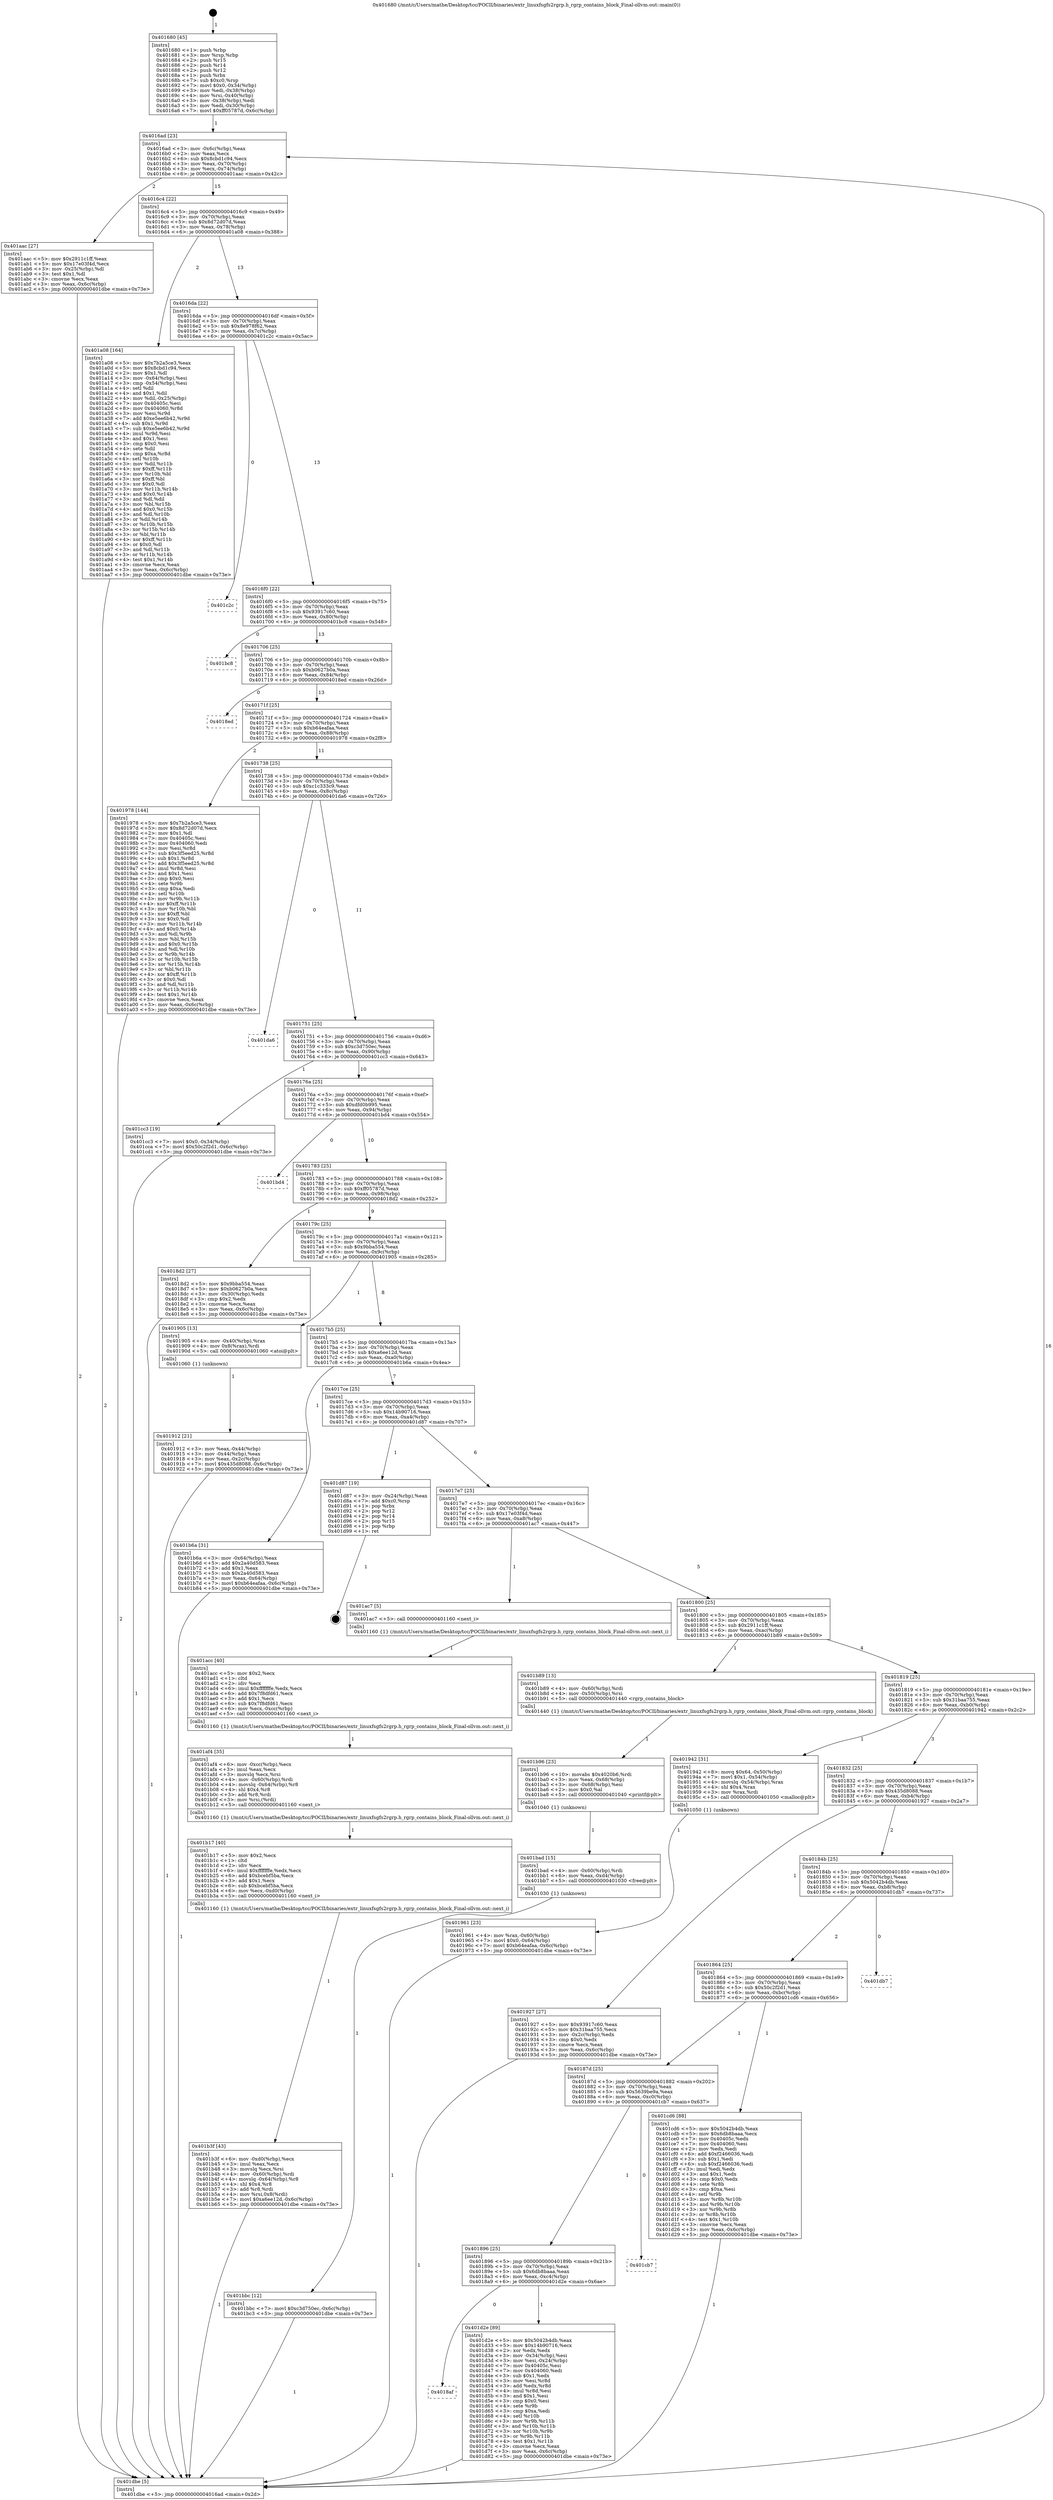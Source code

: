 digraph "0x401680" {
  label = "0x401680 (/mnt/c/Users/mathe/Desktop/tcc/POCII/binaries/extr_linuxfsgfs2rgrp.h_rgrp_contains_block_Final-ollvm.out::main(0))"
  labelloc = "t"
  node[shape=record]

  Entry [label="",width=0.3,height=0.3,shape=circle,fillcolor=black,style=filled]
  "0x4016ad" [label="{
     0x4016ad [23]\l
     | [instrs]\l
     &nbsp;&nbsp;0x4016ad \<+3\>: mov -0x6c(%rbp),%eax\l
     &nbsp;&nbsp;0x4016b0 \<+2\>: mov %eax,%ecx\l
     &nbsp;&nbsp;0x4016b2 \<+6\>: sub $0x8cbd1c94,%ecx\l
     &nbsp;&nbsp;0x4016b8 \<+3\>: mov %eax,-0x70(%rbp)\l
     &nbsp;&nbsp;0x4016bb \<+3\>: mov %ecx,-0x74(%rbp)\l
     &nbsp;&nbsp;0x4016be \<+6\>: je 0000000000401aac \<main+0x42c\>\l
  }"]
  "0x401aac" [label="{
     0x401aac [27]\l
     | [instrs]\l
     &nbsp;&nbsp;0x401aac \<+5\>: mov $0x2911c1ff,%eax\l
     &nbsp;&nbsp;0x401ab1 \<+5\>: mov $0x17e03f4d,%ecx\l
     &nbsp;&nbsp;0x401ab6 \<+3\>: mov -0x25(%rbp),%dl\l
     &nbsp;&nbsp;0x401ab9 \<+3\>: test $0x1,%dl\l
     &nbsp;&nbsp;0x401abc \<+3\>: cmovne %ecx,%eax\l
     &nbsp;&nbsp;0x401abf \<+3\>: mov %eax,-0x6c(%rbp)\l
     &nbsp;&nbsp;0x401ac2 \<+5\>: jmp 0000000000401dbe \<main+0x73e\>\l
  }"]
  "0x4016c4" [label="{
     0x4016c4 [22]\l
     | [instrs]\l
     &nbsp;&nbsp;0x4016c4 \<+5\>: jmp 00000000004016c9 \<main+0x49\>\l
     &nbsp;&nbsp;0x4016c9 \<+3\>: mov -0x70(%rbp),%eax\l
     &nbsp;&nbsp;0x4016cc \<+5\>: sub $0x8d72d07d,%eax\l
     &nbsp;&nbsp;0x4016d1 \<+3\>: mov %eax,-0x78(%rbp)\l
     &nbsp;&nbsp;0x4016d4 \<+6\>: je 0000000000401a08 \<main+0x388\>\l
  }"]
  Exit [label="",width=0.3,height=0.3,shape=circle,fillcolor=black,style=filled,peripheries=2]
  "0x401a08" [label="{
     0x401a08 [164]\l
     | [instrs]\l
     &nbsp;&nbsp;0x401a08 \<+5\>: mov $0x7b2a5ce3,%eax\l
     &nbsp;&nbsp;0x401a0d \<+5\>: mov $0x8cbd1c94,%ecx\l
     &nbsp;&nbsp;0x401a12 \<+2\>: mov $0x1,%dl\l
     &nbsp;&nbsp;0x401a14 \<+3\>: mov -0x64(%rbp),%esi\l
     &nbsp;&nbsp;0x401a17 \<+3\>: cmp -0x54(%rbp),%esi\l
     &nbsp;&nbsp;0x401a1a \<+4\>: setl %dil\l
     &nbsp;&nbsp;0x401a1e \<+4\>: and $0x1,%dil\l
     &nbsp;&nbsp;0x401a22 \<+4\>: mov %dil,-0x25(%rbp)\l
     &nbsp;&nbsp;0x401a26 \<+7\>: mov 0x40405c,%esi\l
     &nbsp;&nbsp;0x401a2d \<+8\>: mov 0x404060,%r8d\l
     &nbsp;&nbsp;0x401a35 \<+3\>: mov %esi,%r9d\l
     &nbsp;&nbsp;0x401a38 \<+7\>: add $0xe5ee6b42,%r9d\l
     &nbsp;&nbsp;0x401a3f \<+4\>: sub $0x1,%r9d\l
     &nbsp;&nbsp;0x401a43 \<+7\>: sub $0xe5ee6b42,%r9d\l
     &nbsp;&nbsp;0x401a4a \<+4\>: imul %r9d,%esi\l
     &nbsp;&nbsp;0x401a4e \<+3\>: and $0x1,%esi\l
     &nbsp;&nbsp;0x401a51 \<+3\>: cmp $0x0,%esi\l
     &nbsp;&nbsp;0x401a54 \<+4\>: sete %dil\l
     &nbsp;&nbsp;0x401a58 \<+4\>: cmp $0xa,%r8d\l
     &nbsp;&nbsp;0x401a5c \<+4\>: setl %r10b\l
     &nbsp;&nbsp;0x401a60 \<+3\>: mov %dil,%r11b\l
     &nbsp;&nbsp;0x401a63 \<+4\>: xor $0xff,%r11b\l
     &nbsp;&nbsp;0x401a67 \<+3\>: mov %r10b,%bl\l
     &nbsp;&nbsp;0x401a6a \<+3\>: xor $0xff,%bl\l
     &nbsp;&nbsp;0x401a6d \<+3\>: xor $0x0,%dl\l
     &nbsp;&nbsp;0x401a70 \<+3\>: mov %r11b,%r14b\l
     &nbsp;&nbsp;0x401a73 \<+4\>: and $0x0,%r14b\l
     &nbsp;&nbsp;0x401a77 \<+3\>: and %dl,%dil\l
     &nbsp;&nbsp;0x401a7a \<+3\>: mov %bl,%r15b\l
     &nbsp;&nbsp;0x401a7d \<+4\>: and $0x0,%r15b\l
     &nbsp;&nbsp;0x401a81 \<+3\>: and %dl,%r10b\l
     &nbsp;&nbsp;0x401a84 \<+3\>: or %dil,%r14b\l
     &nbsp;&nbsp;0x401a87 \<+3\>: or %r10b,%r15b\l
     &nbsp;&nbsp;0x401a8a \<+3\>: xor %r15b,%r14b\l
     &nbsp;&nbsp;0x401a8d \<+3\>: or %bl,%r11b\l
     &nbsp;&nbsp;0x401a90 \<+4\>: xor $0xff,%r11b\l
     &nbsp;&nbsp;0x401a94 \<+3\>: or $0x0,%dl\l
     &nbsp;&nbsp;0x401a97 \<+3\>: and %dl,%r11b\l
     &nbsp;&nbsp;0x401a9a \<+3\>: or %r11b,%r14b\l
     &nbsp;&nbsp;0x401a9d \<+4\>: test $0x1,%r14b\l
     &nbsp;&nbsp;0x401aa1 \<+3\>: cmovne %ecx,%eax\l
     &nbsp;&nbsp;0x401aa4 \<+3\>: mov %eax,-0x6c(%rbp)\l
     &nbsp;&nbsp;0x401aa7 \<+5\>: jmp 0000000000401dbe \<main+0x73e\>\l
  }"]
  "0x4016da" [label="{
     0x4016da [22]\l
     | [instrs]\l
     &nbsp;&nbsp;0x4016da \<+5\>: jmp 00000000004016df \<main+0x5f\>\l
     &nbsp;&nbsp;0x4016df \<+3\>: mov -0x70(%rbp),%eax\l
     &nbsp;&nbsp;0x4016e2 \<+5\>: sub $0x8e978f62,%eax\l
     &nbsp;&nbsp;0x4016e7 \<+3\>: mov %eax,-0x7c(%rbp)\l
     &nbsp;&nbsp;0x4016ea \<+6\>: je 0000000000401c2c \<main+0x5ac\>\l
  }"]
  "0x4018af" [label="{
     0x4018af\l
  }", style=dashed]
  "0x401c2c" [label="{
     0x401c2c\l
  }", style=dashed]
  "0x4016f0" [label="{
     0x4016f0 [22]\l
     | [instrs]\l
     &nbsp;&nbsp;0x4016f0 \<+5\>: jmp 00000000004016f5 \<main+0x75\>\l
     &nbsp;&nbsp;0x4016f5 \<+3\>: mov -0x70(%rbp),%eax\l
     &nbsp;&nbsp;0x4016f8 \<+5\>: sub $0x93917c60,%eax\l
     &nbsp;&nbsp;0x4016fd \<+3\>: mov %eax,-0x80(%rbp)\l
     &nbsp;&nbsp;0x401700 \<+6\>: je 0000000000401bc8 \<main+0x548\>\l
  }"]
  "0x401d2e" [label="{
     0x401d2e [89]\l
     | [instrs]\l
     &nbsp;&nbsp;0x401d2e \<+5\>: mov $0x5042b4db,%eax\l
     &nbsp;&nbsp;0x401d33 \<+5\>: mov $0x14b90716,%ecx\l
     &nbsp;&nbsp;0x401d38 \<+2\>: xor %edx,%edx\l
     &nbsp;&nbsp;0x401d3a \<+3\>: mov -0x34(%rbp),%esi\l
     &nbsp;&nbsp;0x401d3d \<+3\>: mov %esi,-0x24(%rbp)\l
     &nbsp;&nbsp;0x401d40 \<+7\>: mov 0x40405c,%esi\l
     &nbsp;&nbsp;0x401d47 \<+7\>: mov 0x404060,%edi\l
     &nbsp;&nbsp;0x401d4e \<+3\>: sub $0x1,%edx\l
     &nbsp;&nbsp;0x401d51 \<+3\>: mov %esi,%r8d\l
     &nbsp;&nbsp;0x401d54 \<+3\>: add %edx,%r8d\l
     &nbsp;&nbsp;0x401d57 \<+4\>: imul %r8d,%esi\l
     &nbsp;&nbsp;0x401d5b \<+3\>: and $0x1,%esi\l
     &nbsp;&nbsp;0x401d5e \<+3\>: cmp $0x0,%esi\l
     &nbsp;&nbsp;0x401d61 \<+4\>: sete %r9b\l
     &nbsp;&nbsp;0x401d65 \<+3\>: cmp $0xa,%edi\l
     &nbsp;&nbsp;0x401d68 \<+4\>: setl %r10b\l
     &nbsp;&nbsp;0x401d6c \<+3\>: mov %r9b,%r11b\l
     &nbsp;&nbsp;0x401d6f \<+3\>: and %r10b,%r11b\l
     &nbsp;&nbsp;0x401d72 \<+3\>: xor %r10b,%r9b\l
     &nbsp;&nbsp;0x401d75 \<+3\>: or %r9b,%r11b\l
     &nbsp;&nbsp;0x401d78 \<+4\>: test $0x1,%r11b\l
     &nbsp;&nbsp;0x401d7c \<+3\>: cmovne %ecx,%eax\l
     &nbsp;&nbsp;0x401d7f \<+3\>: mov %eax,-0x6c(%rbp)\l
     &nbsp;&nbsp;0x401d82 \<+5\>: jmp 0000000000401dbe \<main+0x73e\>\l
  }"]
  "0x401bc8" [label="{
     0x401bc8\l
  }", style=dashed]
  "0x401706" [label="{
     0x401706 [25]\l
     | [instrs]\l
     &nbsp;&nbsp;0x401706 \<+5\>: jmp 000000000040170b \<main+0x8b\>\l
     &nbsp;&nbsp;0x40170b \<+3\>: mov -0x70(%rbp),%eax\l
     &nbsp;&nbsp;0x40170e \<+5\>: sub $0xb0627b0a,%eax\l
     &nbsp;&nbsp;0x401713 \<+6\>: mov %eax,-0x84(%rbp)\l
     &nbsp;&nbsp;0x401719 \<+6\>: je 00000000004018ed \<main+0x26d\>\l
  }"]
  "0x401896" [label="{
     0x401896 [25]\l
     | [instrs]\l
     &nbsp;&nbsp;0x401896 \<+5\>: jmp 000000000040189b \<main+0x21b\>\l
     &nbsp;&nbsp;0x40189b \<+3\>: mov -0x70(%rbp),%eax\l
     &nbsp;&nbsp;0x40189e \<+5\>: sub $0x6db8baaa,%eax\l
     &nbsp;&nbsp;0x4018a3 \<+6\>: mov %eax,-0xc4(%rbp)\l
     &nbsp;&nbsp;0x4018a9 \<+6\>: je 0000000000401d2e \<main+0x6ae\>\l
  }"]
  "0x4018ed" [label="{
     0x4018ed\l
  }", style=dashed]
  "0x40171f" [label="{
     0x40171f [25]\l
     | [instrs]\l
     &nbsp;&nbsp;0x40171f \<+5\>: jmp 0000000000401724 \<main+0xa4\>\l
     &nbsp;&nbsp;0x401724 \<+3\>: mov -0x70(%rbp),%eax\l
     &nbsp;&nbsp;0x401727 \<+5\>: sub $0xb64eafaa,%eax\l
     &nbsp;&nbsp;0x40172c \<+6\>: mov %eax,-0x88(%rbp)\l
     &nbsp;&nbsp;0x401732 \<+6\>: je 0000000000401978 \<main+0x2f8\>\l
  }"]
  "0x401cb7" [label="{
     0x401cb7\l
  }", style=dashed]
  "0x401978" [label="{
     0x401978 [144]\l
     | [instrs]\l
     &nbsp;&nbsp;0x401978 \<+5\>: mov $0x7b2a5ce3,%eax\l
     &nbsp;&nbsp;0x40197d \<+5\>: mov $0x8d72d07d,%ecx\l
     &nbsp;&nbsp;0x401982 \<+2\>: mov $0x1,%dl\l
     &nbsp;&nbsp;0x401984 \<+7\>: mov 0x40405c,%esi\l
     &nbsp;&nbsp;0x40198b \<+7\>: mov 0x404060,%edi\l
     &nbsp;&nbsp;0x401992 \<+3\>: mov %esi,%r8d\l
     &nbsp;&nbsp;0x401995 \<+7\>: sub $0x3f5eed25,%r8d\l
     &nbsp;&nbsp;0x40199c \<+4\>: sub $0x1,%r8d\l
     &nbsp;&nbsp;0x4019a0 \<+7\>: add $0x3f5eed25,%r8d\l
     &nbsp;&nbsp;0x4019a7 \<+4\>: imul %r8d,%esi\l
     &nbsp;&nbsp;0x4019ab \<+3\>: and $0x1,%esi\l
     &nbsp;&nbsp;0x4019ae \<+3\>: cmp $0x0,%esi\l
     &nbsp;&nbsp;0x4019b1 \<+4\>: sete %r9b\l
     &nbsp;&nbsp;0x4019b5 \<+3\>: cmp $0xa,%edi\l
     &nbsp;&nbsp;0x4019b8 \<+4\>: setl %r10b\l
     &nbsp;&nbsp;0x4019bc \<+3\>: mov %r9b,%r11b\l
     &nbsp;&nbsp;0x4019bf \<+4\>: xor $0xff,%r11b\l
     &nbsp;&nbsp;0x4019c3 \<+3\>: mov %r10b,%bl\l
     &nbsp;&nbsp;0x4019c6 \<+3\>: xor $0xff,%bl\l
     &nbsp;&nbsp;0x4019c9 \<+3\>: xor $0x0,%dl\l
     &nbsp;&nbsp;0x4019cc \<+3\>: mov %r11b,%r14b\l
     &nbsp;&nbsp;0x4019cf \<+4\>: and $0x0,%r14b\l
     &nbsp;&nbsp;0x4019d3 \<+3\>: and %dl,%r9b\l
     &nbsp;&nbsp;0x4019d6 \<+3\>: mov %bl,%r15b\l
     &nbsp;&nbsp;0x4019d9 \<+4\>: and $0x0,%r15b\l
     &nbsp;&nbsp;0x4019dd \<+3\>: and %dl,%r10b\l
     &nbsp;&nbsp;0x4019e0 \<+3\>: or %r9b,%r14b\l
     &nbsp;&nbsp;0x4019e3 \<+3\>: or %r10b,%r15b\l
     &nbsp;&nbsp;0x4019e6 \<+3\>: xor %r15b,%r14b\l
     &nbsp;&nbsp;0x4019e9 \<+3\>: or %bl,%r11b\l
     &nbsp;&nbsp;0x4019ec \<+4\>: xor $0xff,%r11b\l
     &nbsp;&nbsp;0x4019f0 \<+3\>: or $0x0,%dl\l
     &nbsp;&nbsp;0x4019f3 \<+3\>: and %dl,%r11b\l
     &nbsp;&nbsp;0x4019f6 \<+3\>: or %r11b,%r14b\l
     &nbsp;&nbsp;0x4019f9 \<+4\>: test $0x1,%r14b\l
     &nbsp;&nbsp;0x4019fd \<+3\>: cmovne %ecx,%eax\l
     &nbsp;&nbsp;0x401a00 \<+3\>: mov %eax,-0x6c(%rbp)\l
     &nbsp;&nbsp;0x401a03 \<+5\>: jmp 0000000000401dbe \<main+0x73e\>\l
  }"]
  "0x401738" [label="{
     0x401738 [25]\l
     | [instrs]\l
     &nbsp;&nbsp;0x401738 \<+5\>: jmp 000000000040173d \<main+0xbd\>\l
     &nbsp;&nbsp;0x40173d \<+3\>: mov -0x70(%rbp),%eax\l
     &nbsp;&nbsp;0x401740 \<+5\>: sub $0xc1c333c9,%eax\l
     &nbsp;&nbsp;0x401745 \<+6\>: mov %eax,-0x8c(%rbp)\l
     &nbsp;&nbsp;0x40174b \<+6\>: je 0000000000401da6 \<main+0x726\>\l
  }"]
  "0x40187d" [label="{
     0x40187d [25]\l
     | [instrs]\l
     &nbsp;&nbsp;0x40187d \<+5\>: jmp 0000000000401882 \<main+0x202\>\l
     &nbsp;&nbsp;0x401882 \<+3\>: mov -0x70(%rbp),%eax\l
     &nbsp;&nbsp;0x401885 \<+5\>: sub $0x5639be9a,%eax\l
     &nbsp;&nbsp;0x40188a \<+6\>: mov %eax,-0xc0(%rbp)\l
     &nbsp;&nbsp;0x401890 \<+6\>: je 0000000000401cb7 \<main+0x637\>\l
  }"]
  "0x401da6" [label="{
     0x401da6\l
  }", style=dashed]
  "0x401751" [label="{
     0x401751 [25]\l
     | [instrs]\l
     &nbsp;&nbsp;0x401751 \<+5\>: jmp 0000000000401756 \<main+0xd6\>\l
     &nbsp;&nbsp;0x401756 \<+3\>: mov -0x70(%rbp),%eax\l
     &nbsp;&nbsp;0x401759 \<+5\>: sub $0xc3d750ec,%eax\l
     &nbsp;&nbsp;0x40175e \<+6\>: mov %eax,-0x90(%rbp)\l
     &nbsp;&nbsp;0x401764 \<+6\>: je 0000000000401cc3 \<main+0x643\>\l
  }"]
  "0x401cd6" [label="{
     0x401cd6 [88]\l
     | [instrs]\l
     &nbsp;&nbsp;0x401cd6 \<+5\>: mov $0x5042b4db,%eax\l
     &nbsp;&nbsp;0x401cdb \<+5\>: mov $0x6db8baaa,%ecx\l
     &nbsp;&nbsp;0x401ce0 \<+7\>: mov 0x40405c,%edx\l
     &nbsp;&nbsp;0x401ce7 \<+7\>: mov 0x404060,%esi\l
     &nbsp;&nbsp;0x401cee \<+2\>: mov %edx,%edi\l
     &nbsp;&nbsp;0x401cf0 \<+6\>: add $0xf2466036,%edi\l
     &nbsp;&nbsp;0x401cf6 \<+3\>: sub $0x1,%edi\l
     &nbsp;&nbsp;0x401cf9 \<+6\>: sub $0xf2466036,%edi\l
     &nbsp;&nbsp;0x401cff \<+3\>: imul %edi,%edx\l
     &nbsp;&nbsp;0x401d02 \<+3\>: and $0x1,%edx\l
     &nbsp;&nbsp;0x401d05 \<+3\>: cmp $0x0,%edx\l
     &nbsp;&nbsp;0x401d08 \<+4\>: sete %r8b\l
     &nbsp;&nbsp;0x401d0c \<+3\>: cmp $0xa,%esi\l
     &nbsp;&nbsp;0x401d0f \<+4\>: setl %r9b\l
     &nbsp;&nbsp;0x401d13 \<+3\>: mov %r8b,%r10b\l
     &nbsp;&nbsp;0x401d16 \<+3\>: and %r9b,%r10b\l
     &nbsp;&nbsp;0x401d19 \<+3\>: xor %r9b,%r8b\l
     &nbsp;&nbsp;0x401d1c \<+3\>: or %r8b,%r10b\l
     &nbsp;&nbsp;0x401d1f \<+4\>: test $0x1,%r10b\l
     &nbsp;&nbsp;0x401d23 \<+3\>: cmovne %ecx,%eax\l
     &nbsp;&nbsp;0x401d26 \<+3\>: mov %eax,-0x6c(%rbp)\l
     &nbsp;&nbsp;0x401d29 \<+5\>: jmp 0000000000401dbe \<main+0x73e\>\l
  }"]
  "0x401cc3" [label="{
     0x401cc3 [19]\l
     | [instrs]\l
     &nbsp;&nbsp;0x401cc3 \<+7\>: movl $0x0,-0x34(%rbp)\l
     &nbsp;&nbsp;0x401cca \<+7\>: movl $0x50c2f2d1,-0x6c(%rbp)\l
     &nbsp;&nbsp;0x401cd1 \<+5\>: jmp 0000000000401dbe \<main+0x73e\>\l
  }"]
  "0x40176a" [label="{
     0x40176a [25]\l
     | [instrs]\l
     &nbsp;&nbsp;0x40176a \<+5\>: jmp 000000000040176f \<main+0xef\>\l
     &nbsp;&nbsp;0x40176f \<+3\>: mov -0x70(%rbp),%eax\l
     &nbsp;&nbsp;0x401772 \<+5\>: sub $0xdfd0b995,%eax\l
     &nbsp;&nbsp;0x401777 \<+6\>: mov %eax,-0x94(%rbp)\l
     &nbsp;&nbsp;0x40177d \<+6\>: je 0000000000401bd4 \<main+0x554\>\l
  }"]
  "0x401864" [label="{
     0x401864 [25]\l
     | [instrs]\l
     &nbsp;&nbsp;0x401864 \<+5\>: jmp 0000000000401869 \<main+0x1e9\>\l
     &nbsp;&nbsp;0x401869 \<+3\>: mov -0x70(%rbp),%eax\l
     &nbsp;&nbsp;0x40186c \<+5\>: sub $0x50c2f2d1,%eax\l
     &nbsp;&nbsp;0x401871 \<+6\>: mov %eax,-0xbc(%rbp)\l
     &nbsp;&nbsp;0x401877 \<+6\>: je 0000000000401cd6 \<main+0x656\>\l
  }"]
  "0x401bd4" [label="{
     0x401bd4\l
  }", style=dashed]
  "0x401783" [label="{
     0x401783 [25]\l
     | [instrs]\l
     &nbsp;&nbsp;0x401783 \<+5\>: jmp 0000000000401788 \<main+0x108\>\l
     &nbsp;&nbsp;0x401788 \<+3\>: mov -0x70(%rbp),%eax\l
     &nbsp;&nbsp;0x40178b \<+5\>: sub $0xff05787d,%eax\l
     &nbsp;&nbsp;0x401790 \<+6\>: mov %eax,-0x98(%rbp)\l
     &nbsp;&nbsp;0x401796 \<+6\>: je 00000000004018d2 \<main+0x252\>\l
  }"]
  "0x401db7" [label="{
     0x401db7\l
  }", style=dashed]
  "0x4018d2" [label="{
     0x4018d2 [27]\l
     | [instrs]\l
     &nbsp;&nbsp;0x4018d2 \<+5\>: mov $0x9bba554,%eax\l
     &nbsp;&nbsp;0x4018d7 \<+5\>: mov $0xb0627b0a,%ecx\l
     &nbsp;&nbsp;0x4018dc \<+3\>: mov -0x30(%rbp),%edx\l
     &nbsp;&nbsp;0x4018df \<+3\>: cmp $0x2,%edx\l
     &nbsp;&nbsp;0x4018e2 \<+3\>: cmovne %ecx,%eax\l
     &nbsp;&nbsp;0x4018e5 \<+3\>: mov %eax,-0x6c(%rbp)\l
     &nbsp;&nbsp;0x4018e8 \<+5\>: jmp 0000000000401dbe \<main+0x73e\>\l
  }"]
  "0x40179c" [label="{
     0x40179c [25]\l
     | [instrs]\l
     &nbsp;&nbsp;0x40179c \<+5\>: jmp 00000000004017a1 \<main+0x121\>\l
     &nbsp;&nbsp;0x4017a1 \<+3\>: mov -0x70(%rbp),%eax\l
     &nbsp;&nbsp;0x4017a4 \<+5\>: sub $0x9bba554,%eax\l
     &nbsp;&nbsp;0x4017a9 \<+6\>: mov %eax,-0x9c(%rbp)\l
     &nbsp;&nbsp;0x4017af \<+6\>: je 0000000000401905 \<main+0x285\>\l
  }"]
  "0x401dbe" [label="{
     0x401dbe [5]\l
     | [instrs]\l
     &nbsp;&nbsp;0x401dbe \<+5\>: jmp 00000000004016ad \<main+0x2d\>\l
  }"]
  "0x401680" [label="{
     0x401680 [45]\l
     | [instrs]\l
     &nbsp;&nbsp;0x401680 \<+1\>: push %rbp\l
     &nbsp;&nbsp;0x401681 \<+3\>: mov %rsp,%rbp\l
     &nbsp;&nbsp;0x401684 \<+2\>: push %r15\l
     &nbsp;&nbsp;0x401686 \<+2\>: push %r14\l
     &nbsp;&nbsp;0x401688 \<+2\>: push %r12\l
     &nbsp;&nbsp;0x40168a \<+1\>: push %rbx\l
     &nbsp;&nbsp;0x40168b \<+7\>: sub $0xc0,%rsp\l
     &nbsp;&nbsp;0x401692 \<+7\>: movl $0x0,-0x34(%rbp)\l
     &nbsp;&nbsp;0x401699 \<+3\>: mov %edi,-0x38(%rbp)\l
     &nbsp;&nbsp;0x40169c \<+4\>: mov %rsi,-0x40(%rbp)\l
     &nbsp;&nbsp;0x4016a0 \<+3\>: mov -0x38(%rbp),%edi\l
     &nbsp;&nbsp;0x4016a3 \<+3\>: mov %edi,-0x30(%rbp)\l
     &nbsp;&nbsp;0x4016a6 \<+7\>: movl $0xff05787d,-0x6c(%rbp)\l
  }"]
  "0x401bbc" [label="{
     0x401bbc [12]\l
     | [instrs]\l
     &nbsp;&nbsp;0x401bbc \<+7\>: movl $0xc3d750ec,-0x6c(%rbp)\l
     &nbsp;&nbsp;0x401bc3 \<+5\>: jmp 0000000000401dbe \<main+0x73e\>\l
  }"]
  "0x401905" [label="{
     0x401905 [13]\l
     | [instrs]\l
     &nbsp;&nbsp;0x401905 \<+4\>: mov -0x40(%rbp),%rax\l
     &nbsp;&nbsp;0x401909 \<+4\>: mov 0x8(%rax),%rdi\l
     &nbsp;&nbsp;0x40190d \<+5\>: call 0000000000401060 \<atoi@plt\>\l
     | [calls]\l
     &nbsp;&nbsp;0x401060 \{1\} (unknown)\l
  }"]
  "0x4017b5" [label="{
     0x4017b5 [25]\l
     | [instrs]\l
     &nbsp;&nbsp;0x4017b5 \<+5\>: jmp 00000000004017ba \<main+0x13a\>\l
     &nbsp;&nbsp;0x4017ba \<+3\>: mov -0x70(%rbp),%eax\l
     &nbsp;&nbsp;0x4017bd \<+5\>: sub $0xa6ee12d,%eax\l
     &nbsp;&nbsp;0x4017c2 \<+6\>: mov %eax,-0xa0(%rbp)\l
     &nbsp;&nbsp;0x4017c8 \<+6\>: je 0000000000401b6a \<main+0x4ea\>\l
  }"]
  "0x401912" [label="{
     0x401912 [21]\l
     | [instrs]\l
     &nbsp;&nbsp;0x401912 \<+3\>: mov %eax,-0x44(%rbp)\l
     &nbsp;&nbsp;0x401915 \<+3\>: mov -0x44(%rbp),%eax\l
     &nbsp;&nbsp;0x401918 \<+3\>: mov %eax,-0x2c(%rbp)\l
     &nbsp;&nbsp;0x40191b \<+7\>: movl $0x435d8088,-0x6c(%rbp)\l
     &nbsp;&nbsp;0x401922 \<+5\>: jmp 0000000000401dbe \<main+0x73e\>\l
  }"]
  "0x401bad" [label="{
     0x401bad [15]\l
     | [instrs]\l
     &nbsp;&nbsp;0x401bad \<+4\>: mov -0x60(%rbp),%rdi\l
     &nbsp;&nbsp;0x401bb1 \<+6\>: mov %eax,-0xd4(%rbp)\l
     &nbsp;&nbsp;0x401bb7 \<+5\>: call 0000000000401030 \<free@plt\>\l
     | [calls]\l
     &nbsp;&nbsp;0x401030 \{1\} (unknown)\l
  }"]
  "0x401b6a" [label="{
     0x401b6a [31]\l
     | [instrs]\l
     &nbsp;&nbsp;0x401b6a \<+3\>: mov -0x64(%rbp),%eax\l
     &nbsp;&nbsp;0x401b6d \<+5\>: add $0x2a40d583,%eax\l
     &nbsp;&nbsp;0x401b72 \<+3\>: add $0x1,%eax\l
     &nbsp;&nbsp;0x401b75 \<+5\>: sub $0x2a40d583,%eax\l
     &nbsp;&nbsp;0x401b7a \<+3\>: mov %eax,-0x64(%rbp)\l
     &nbsp;&nbsp;0x401b7d \<+7\>: movl $0xb64eafaa,-0x6c(%rbp)\l
     &nbsp;&nbsp;0x401b84 \<+5\>: jmp 0000000000401dbe \<main+0x73e\>\l
  }"]
  "0x4017ce" [label="{
     0x4017ce [25]\l
     | [instrs]\l
     &nbsp;&nbsp;0x4017ce \<+5\>: jmp 00000000004017d3 \<main+0x153\>\l
     &nbsp;&nbsp;0x4017d3 \<+3\>: mov -0x70(%rbp),%eax\l
     &nbsp;&nbsp;0x4017d6 \<+5\>: sub $0x14b90716,%eax\l
     &nbsp;&nbsp;0x4017db \<+6\>: mov %eax,-0xa4(%rbp)\l
     &nbsp;&nbsp;0x4017e1 \<+6\>: je 0000000000401d87 \<main+0x707\>\l
  }"]
  "0x401b96" [label="{
     0x401b96 [23]\l
     | [instrs]\l
     &nbsp;&nbsp;0x401b96 \<+10\>: movabs $0x4020b6,%rdi\l
     &nbsp;&nbsp;0x401ba0 \<+3\>: mov %eax,-0x68(%rbp)\l
     &nbsp;&nbsp;0x401ba3 \<+3\>: mov -0x68(%rbp),%esi\l
     &nbsp;&nbsp;0x401ba6 \<+2\>: mov $0x0,%al\l
     &nbsp;&nbsp;0x401ba8 \<+5\>: call 0000000000401040 \<printf@plt\>\l
     | [calls]\l
     &nbsp;&nbsp;0x401040 \{1\} (unknown)\l
  }"]
  "0x401d87" [label="{
     0x401d87 [19]\l
     | [instrs]\l
     &nbsp;&nbsp;0x401d87 \<+3\>: mov -0x24(%rbp),%eax\l
     &nbsp;&nbsp;0x401d8a \<+7\>: add $0xc0,%rsp\l
     &nbsp;&nbsp;0x401d91 \<+1\>: pop %rbx\l
     &nbsp;&nbsp;0x401d92 \<+2\>: pop %r12\l
     &nbsp;&nbsp;0x401d94 \<+2\>: pop %r14\l
     &nbsp;&nbsp;0x401d96 \<+2\>: pop %r15\l
     &nbsp;&nbsp;0x401d98 \<+1\>: pop %rbp\l
     &nbsp;&nbsp;0x401d99 \<+1\>: ret\l
  }"]
  "0x4017e7" [label="{
     0x4017e7 [25]\l
     | [instrs]\l
     &nbsp;&nbsp;0x4017e7 \<+5\>: jmp 00000000004017ec \<main+0x16c\>\l
     &nbsp;&nbsp;0x4017ec \<+3\>: mov -0x70(%rbp),%eax\l
     &nbsp;&nbsp;0x4017ef \<+5\>: sub $0x17e03f4d,%eax\l
     &nbsp;&nbsp;0x4017f4 \<+6\>: mov %eax,-0xa8(%rbp)\l
     &nbsp;&nbsp;0x4017fa \<+6\>: je 0000000000401ac7 \<main+0x447\>\l
  }"]
  "0x401b3f" [label="{
     0x401b3f [43]\l
     | [instrs]\l
     &nbsp;&nbsp;0x401b3f \<+6\>: mov -0xd0(%rbp),%ecx\l
     &nbsp;&nbsp;0x401b45 \<+3\>: imul %eax,%ecx\l
     &nbsp;&nbsp;0x401b48 \<+3\>: movslq %ecx,%rsi\l
     &nbsp;&nbsp;0x401b4b \<+4\>: mov -0x60(%rbp),%rdi\l
     &nbsp;&nbsp;0x401b4f \<+4\>: movslq -0x64(%rbp),%r8\l
     &nbsp;&nbsp;0x401b53 \<+4\>: shl $0x4,%r8\l
     &nbsp;&nbsp;0x401b57 \<+3\>: add %r8,%rdi\l
     &nbsp;&nbsp;0x401b5a \<+4\>: mov %rsi,0x8(%rdi)\l
     &nbsp;&nbsp;0x401b5e \<+7\>: movl $0xa6ee12d,-0x6c(%rbp)\l
     &nbsp;&nbsp;0x401b65 \<+5\>: jmp 0000000000401dbe \<main+0x73e\>\l
  }"]
  "0x401ac7" [label="{
     0x401ac7 [5]\l
     | [instrs]\l
     &nbsp;&nbsp;0x401ac7 \<+5\>: call 0000000000401160 \<next_i\>\l
     | [calls]\l
     &nbsp;&nbsp;0x401160 \{1\} (/mnt/c/Users/mathe/Desktop/tcc/POCII/binaries/extr_linuxfsgfs2rgrp.h_rgrp_contains_block_Final-ollvm.out::next_i)\l
  }"]
  "0x401800" [label="{
     0x401800 [25]\l
     | [instrs]\l
     &nbsp;&nbsp;0x401800 \<+5\>: jmp 0000000000401805 \<main+0x185\>\l
     &nbsp;&nbsp;0x401805 \<+3\>: mov -0x70(%rbp),%eax\l
     &nbsp;&nbsp;0x401808 \<+5\>: sub $0x2911c1ff,%eax\l
     &nbsp;&nbsp;0x40180d \<+6\>: mov %eax,-0xac(%rbp)\l
     &nbsp;&nbsp;0x401813 \<+6\>: je 0000000000401b89 \<main+0x509\>\l
  }"]
  "0x401b17" [label="{
     0x401b17 [40]\l
     | [instrs]\l
     &nbsp;&nbsp;0x401b17 \<+5\>: mov $0x2,%ecx\l
     &nbsp;&nbsp;0x401b1c \<+1\>: cltd\l
     &nbsp;&nbsp;0x401b1d \<+2\>: idiv %ecx\l
     &nbsp;&nbsp;0x401b1f \<+6\>: imul $0xfffffffe,%edx,%ecx\l
     &nbsp;&nbsp;0x401b25 \<+6\>: add $0xbcebf5ba,%ecx\l
     &nbsp;&nbsp;0x401b2b \<+3\>: add $0x1,%ecx\l
     &nbsp;&nbsp;0x401b2e \<+6\>: sub $0xbcebf5ba,%ecx\l
     &nbsp;&nbsp;0x401b34 \<+6\>: mov %ecx,-0xd0(%rbp)\l
     &nbsp;&nbsp;0x401b3a \<+5\>: call 0000000000401160 \<next_i\>\l
     | [calls]\l
     &nbsp;&nbsp;0x401160 \{1\} (/mnt/c/Users/mathe/Desktop/tcc/POCII/binaries/extr_linuxfsgfs2rgrp.h_rgrp_contains_block_Final-ollvm.out::next_i)\l
  }"]
  "0x401b89" [label="{
     0x401b89 [13]\l
     | [instrs]\l
     &nbsp;&nbsp;0x401b89 \<+4\>: mov -0x60(%rbp),%rdi\l
     &nbsp;&nbsp;0x401b8d \<+4\>: mov -0x50(%rbp),%rsi\l
     &nbsp;&nbsp;0x401b91 \<+5\>: call 0000000000401440 \<rgrp_contains_block\>\l
     | [calls]\l
     &nbsp;&nbsp;0x401440 \{1\} (/mnt/c/Users/mathe/Desktop/tcc/POCII/binaries/extr_linuxfsgfs2rgrp.h_rgrp_contains_block_Final-ollvm.out::rgrp_contains_block)\l
  }"]
  "0x401819" [label="{
     0x401819 [25]\l
     | [instrs]\l
     &nbsp;&nbsp;0x401819 \<+5\>: jmp 000000000040181e \<main+0x19e\>\l
     &nbsp;&nbsp;0x40181e \<+3\>: mov -0x70(%rbp),%eax\l
     &nbsp;&nbsp;0x401821 \<+5\>: sub $0x31baa755,%eax\l
     &nbsp;&nbsp;0x401826 \<+6\>: mov %eax,-0xb0(%rbp)\l
     &nbsp;&nbsp;0x40182c \<+6\>: je 0000000000401942 \<main+0x2c2\>\l
  }"]
  "0x401af4" [label="{
     0x401af4 [35]\l
     | [instrs]\l
     &nbsp;&nbsp;0x401af4 \<+6\>: mov -0xcc(%rbp),%ecx\l
     &nbsp;&nbsp;0x401afa \<+3\>: imul %eax,%ecx\l
     &nbsp;&nbsp;0x401afd \<+3\>: movslq %ecx,%rsi\l
     &nbsp;&nbsp;0x401b00 \<+4\>: mov -0x60(%rbp),%rdi\l
     &nbsp;&nbsp;0x401b04 \<+4\>: movslq -0x64(%rbp),%r8\l
     &nbsp;&nbsp;0x401b08 \<+4\>: shl $0x4,%r8\l
     &nbsp;&nbsp;0x401b0c \<+3\>: add %r8,%rdi\l
     &nbsp;&nbsp;0x401b0f \<+3\>: mov %rsi,(%rdi)\l
     &nbsp;&nbsp;0x401b12 \<+5\>: call 0000000000401160 \<next_i\>\l
     | [calls]\l
     &nbsp;&nbsp;0x401160 \{1\} (/mnt/c/Users/mathe/Desktop/tcc/POCII/binaries/extr_linuxfsgfs2rgrp.h_rgrp_contains_block_Final-ollvm.out::next_i)\l
  }"]
  "0x401942" [label="{
     0x401942 [31]\l
     | [instrs]\l
     &nbsp;&nbsp;0x401942 \<+8\>: movq $0x64,-0x50(%rbp)\l
     &nbsp;&nbsp;0x40194a \<+7\>: movl $0x1,-0x54(%rbp)\l
     &nbsp;&nbsp;0x401951 \<+4\>: movslq -0x54(%rbp),%rax\l
     &nbsp;&nbsp;0x401955 \<+4\>: shl $0x4,%rax\l
     &nbsp;&nbsp;0x401959 \<+3\>: mov %rax,%rdi\l
     &nbsp;&nbsp;0x40195c \<+5\>: call 0000000000401050 \<malloc@plt\>\l
     | [calls]\l
     &nbsp;&nbsp;0x401050 \{1\} (unknown)\l
  }"]
  "0x401832" [label="{
     0x401832 [25]\l
     | [instrs]\l
     &nbsp;&nbsp;0x401832 \<+5\>: jmp 0000000000401837 \<main+0x1b7\>\l
     &nbsp;&nbsp;0x401837 \<+3\>: mov -0x70(%rbp),%eax\l
     &nbsp;&nbsp;0x40183a \<+5\>: sub $0x435d8088,%eax\l
     &nbsp;&nbsp;0x40183f \<+6\>: mov %eax,-0xb4(%rbp)\l
     &nbsp;&nbsp;0x401845 \<+6\>: je 0000000000401927 \<main+0x2a7\>\l
  }"]
  "0x401acc" [label="{
     0x401acc [40]\l
     | [instrs]\l
     &nbsp;&nbsp;0x401acc \<+5\>: mov $0x2,%ecx\l
     &nbsp;&nbsp;0x401ad1 \<+1\>: cltd\l
     &nbsp;&nbsp;0x401ad2 \<+2\>: idiv %ecx\l
     &nbsp;&nbsp;0x401ad4 \<+6\>: imul $0xfffffffe,%edx,%ecx\l
     &nbsp;&nbsp;0x401ada \<+6\>: add $0x7f8dfd61,%ecx\l
     &nbsp;&nbsp;0x401ae0 \<+3\>: add $0x1,%ecx\l
     &nbsp;&nbsp;0x401ae3 \<+6\>: sub $0x7f8dfd61,%ecx\l
     &nbsp;&nbsp;0x401ae9 \<+6\>: mov %ecx,-0xcc(%rbp)\l
     &nbsp;&nbsp;0x401aef \<+5\>: call 0000000000401160 \<next_i\>\l
     | [calls]\l
     &nbsp;&nbsp;0x401160 \{1\} (/mnt/c/Users/mathe/Desktop/tcc/POCII/binaries/extr_linuxfsgfs2rgrp.h_rgrp_contains_block_Final-ollvm.out::next_i)\l
  }"]
  "0x401927" [label="{
     0x401927 [27]\l
     | [instrs]\l
     &nbsp;&nbsp;0x401927 \<+5\>: mov $0x93917c60,%eax\l
     &nbsp;&nbsp;0x40192c \<+5\>: mov $0x31baa755,%ecx\l
     &nbsp;&nbsp;0x401931 \<+3\>: mov -0x2c(%rbp),%edx\l
     &nbsp;&nbsp;0x401934 \<+3\>: cmp $0x0,%edx\l
     &nbsp;&nbsp;0x401937 \<+3\>: cmove %ecx,%eax\l
     &nbsp;&nbsp;0x40193a \<+3\>: mov %eax,-0x6c(%rbp)\l
     &nbsp;&nbsp;0x40193d \<+5\>: jmp 0000000000401dbe \<main+0x73e\>\l
  }"]
  "0x40184b" [label="{
     0x40184b [25]\l
     | [instrs]\l
     &nbsp;&nbsp;0x40184b \<+5\>: jmp 0000000000401850 \<main+0x1d0\>\l
     &nbsp;&nbsp;0x401850 \<+3\>: mov -0x70(%rbp),%eax\l
     &nbsp;&nbsp;0x401853 \<+5\>: sub $0x5042b4db,%eax\l
     &nbsp;&nbsp;0x401858 \<+6\>: mov %eax,-0xb8(%rbp)\l
     &nbsp;&nbsp;0x40185e \<+6\>: je 0000000000401db7 \<main+0x737\>\l
  }"]
  "0x401961" [label="{
     0x401961 [23]\l
     | [instrs]\l
     &nbsp;&nbsp;0x401961 \<+4\>: mov %rax,-0x60(%rbp)\l
     &nbsp;&nbsp;0x401965 \<+7\>: movl $0x0,-0x64(%rbp)\l
     &nbsp;&nbsp;0x40196c \<+7\>: movl $0xb64eafaa,-0x6c(%rbp)\l
     &nbsp;&nbsp;0x401973 \<+5\>: jmp 0000000000401dbe \<main+0x73e\>\l
  }"]
  Entry -> "0x401680" [label=" 1"]
  "0x4016ad" -> "0x401aac" [label=" 2"]
  "0x4016ad" -> "0x4016c4" [label=" 15"]
  "0x401d87" -> Exit [label=" 1"]
  "0x4016c4" -> "0x401a08" [label=" 2"]
  "0x4016c4" -> "0x4016da" [label=" 13"]
  "0x401d2e" -> "0x401dbe" [label=" 1"]
  "0x4016da" -> "0x401c2c" [label=" 0"]
  "0x4016da" -> "0x4016f0" [label=" 13"]
  "0x401896" -> "0x4018af" [label=" 0"]
  "0x4016f0" -> "0x401bc8" [label=" 0"]
  "0x4016f0" -> "0x401706" [label=" 13"]
  "0x401896" -> "0x401d2e" [label=" 1"]
  "0x401706" -> "0x4018ed" [label=" 0"]
  "0x401706" -> "0x40171f" [label=" 13"]
  "0x40187d" -> "0x401896" [label=" 1"]
  "0x40171f" -> "0x401978" [label=" 2"]
  "0x40171f" -> "0x401738" [label=" 11"]
  "0x40187d" -> "0x401cb7" [label=" 0"]
  "0x401738" -> "0x401da6" [label=" 0"]
  "0x401738" -> "0x401751" [label=" 11"]
  "0x401cd6" -> "0x401dbe" [label=" 1"]
  "0x401751" -> "0x401cc3" [label=" 1"]
  "0x401751" -> "0x40176a" [label=" 10"]
  "0x401864" -> "0x40187d" [label=" 1"]
  "0x40176a" -> "0x401bd4" [label=" 0"]
  "0x40176a" -> "0x401783" [label=" 10"]
  "0x401864" -> "0x401cd6" [label=" 1"]
  "0x401783" -> "0x4018d2" [label=" 1"]
  "0x401783" -> "0x40179c" [label=" 9"]
  "0x4018d2" -> "0x401dbe" [label=" 1"]
  "0x401680" -> "0x4016ad" [label=" 1"]
  "0x401dbe" -> "0x4016ad" [label=" 16"]
  "0x40184b" -> "0x401864" [label=" 2"]
  "0x40179c" -> "0x401905" [label=" 1"]
  "0x40179c" -> "0x4017b5" [label=" 8"]
  "0x401905" -> "0x401912" [label=" 1"]
  "0x401912" -> "0x401dbe" [label=" 1"]
  "0x40184b" -> "0x401db7" [label=" 0"]
  "0x4017b5" -> "0x401b6a" [label=" 1"]
  "0x4017b5" -> "0x4017ce" [label=" 7"]
  "0x401cc3" -> "0x401dbe" [label=" 1"]
  "0x4017ce" -> "0x401d87" [label=" 1"]
  "0x4017ce" -> "0x4017e7" [label=" 6"]
  "0x401bbc" -> "0x401dbe" [label=" 1"]
  "0x4017e7" -> "0x401ac7" [label=" 1"]
  "0x4017e7" -> "0x401800" [label=" 5"]
  "0x401bad" -> "0x401bbc" [label=" 1"]
  "0x401800" -> "0x401b89" [label=" 1"]
  "0x401800" -> "0x401819" [label=" 4"]
  "0x401b96" -> "0x401bad" [label=" 1"]
  "0x401819" -> "0x401942" [label=" 1"]
  "0x401819" -> "0x401832" [label=" 3"]
  "0x401b89" -> "0x401b96" [label=" 1"]
  "0x401832" -> "0x401927" [label=" 1"]
  "0x401832" -> "0x40184b" [label=" 2"]
  "0x401927" -> "0x401dbe" [label=" 1"]
  "0x401942" -> "0x401961" [label=" 1"]
  "0x401961" -> "0x401dbe" [label=" 1"]
  "0x401978" -> "0x401dbe" [label=" 2"]
  "0x401a08" -> "0x401dbe" [label=" 2"]
  "0x401aac" -> "0x401dbe" [label=" 2"]
  "0x401ac7" -> "0x401acc" [label=" 1"]
  "0x401acc" -> "0x401af4" [label=" 1"]
  "0x401af4" -> "0x401b17" [label=" 1"]
  "0x401b17" -> "0x401b3f" [label=" 1"]
  "0x401b3f" -> "0x401dbe" [label=" 1"]
  "0x401b6a" -> "0x401dbe" [label=" 1"]
}
